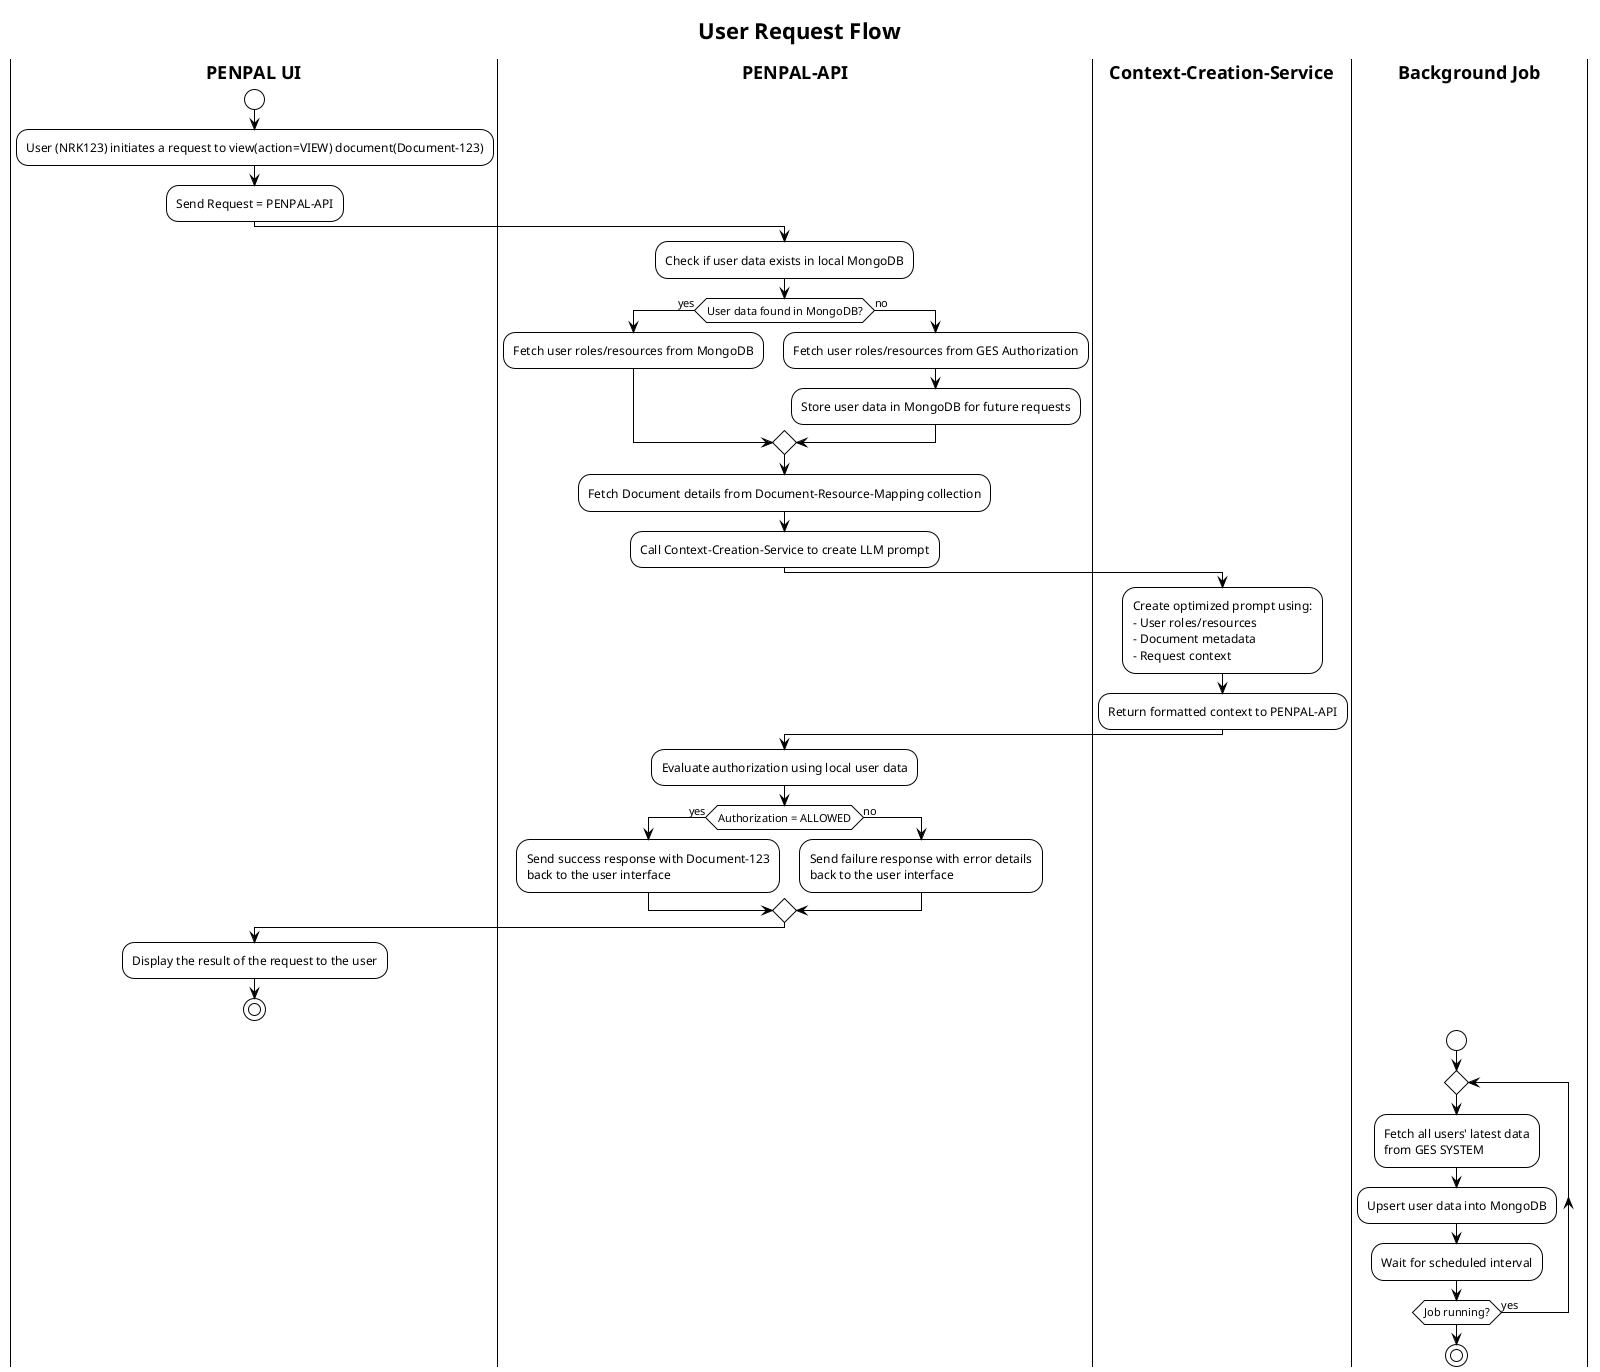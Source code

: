 @startuml
!theme plain
title User Request Flow

skinparam style strict

|**PENPAL UI**|
start
:User (NRK123) initiates a request to view(action=VIEW) document(Document-123);
:Send Request = PENPAL-API;

|**PENPAL-API**|
:Check if user data exists in local MongoDB;
if (User data found in MongoDB?) then (yes)
  :Fetch user roles/resources from MongoDB;
else (no)
  :Fetch user roles/resources from GES Authorization;
  :Store user data in MongoDB for future requests;
endif

:Fetch Document details from Document-Resource-Mapping collection;
:Call Context-Creation-Service to create LLM prompt;

|**Context-Creation-Service**|
:Create optimized prompt using:\n- User roles/resources\n- Document metadata\n- Request context;
:Return formatted context to PENPAL-API;

|**PENPAL-API**|
:Evaluate authorization using local user data;
if (Authorization = ALLOWED) then (yes)
  :Send success response with Document-123\nback to the user interface;
else (no)
  :Send failure response with error details\nback to the user interface;
endif

|**PENPAL UI**|
:Display the result of the request to the user;
stop

|**Background Job**|
start
repeat
  :Fetch all users' latest data\nfrom GES SYSTEM;
  :Upsert user data into MongoDB;
  :Wait for scheduled interval;
repeat while (Job running?) is (yes)
stop
@enduml
